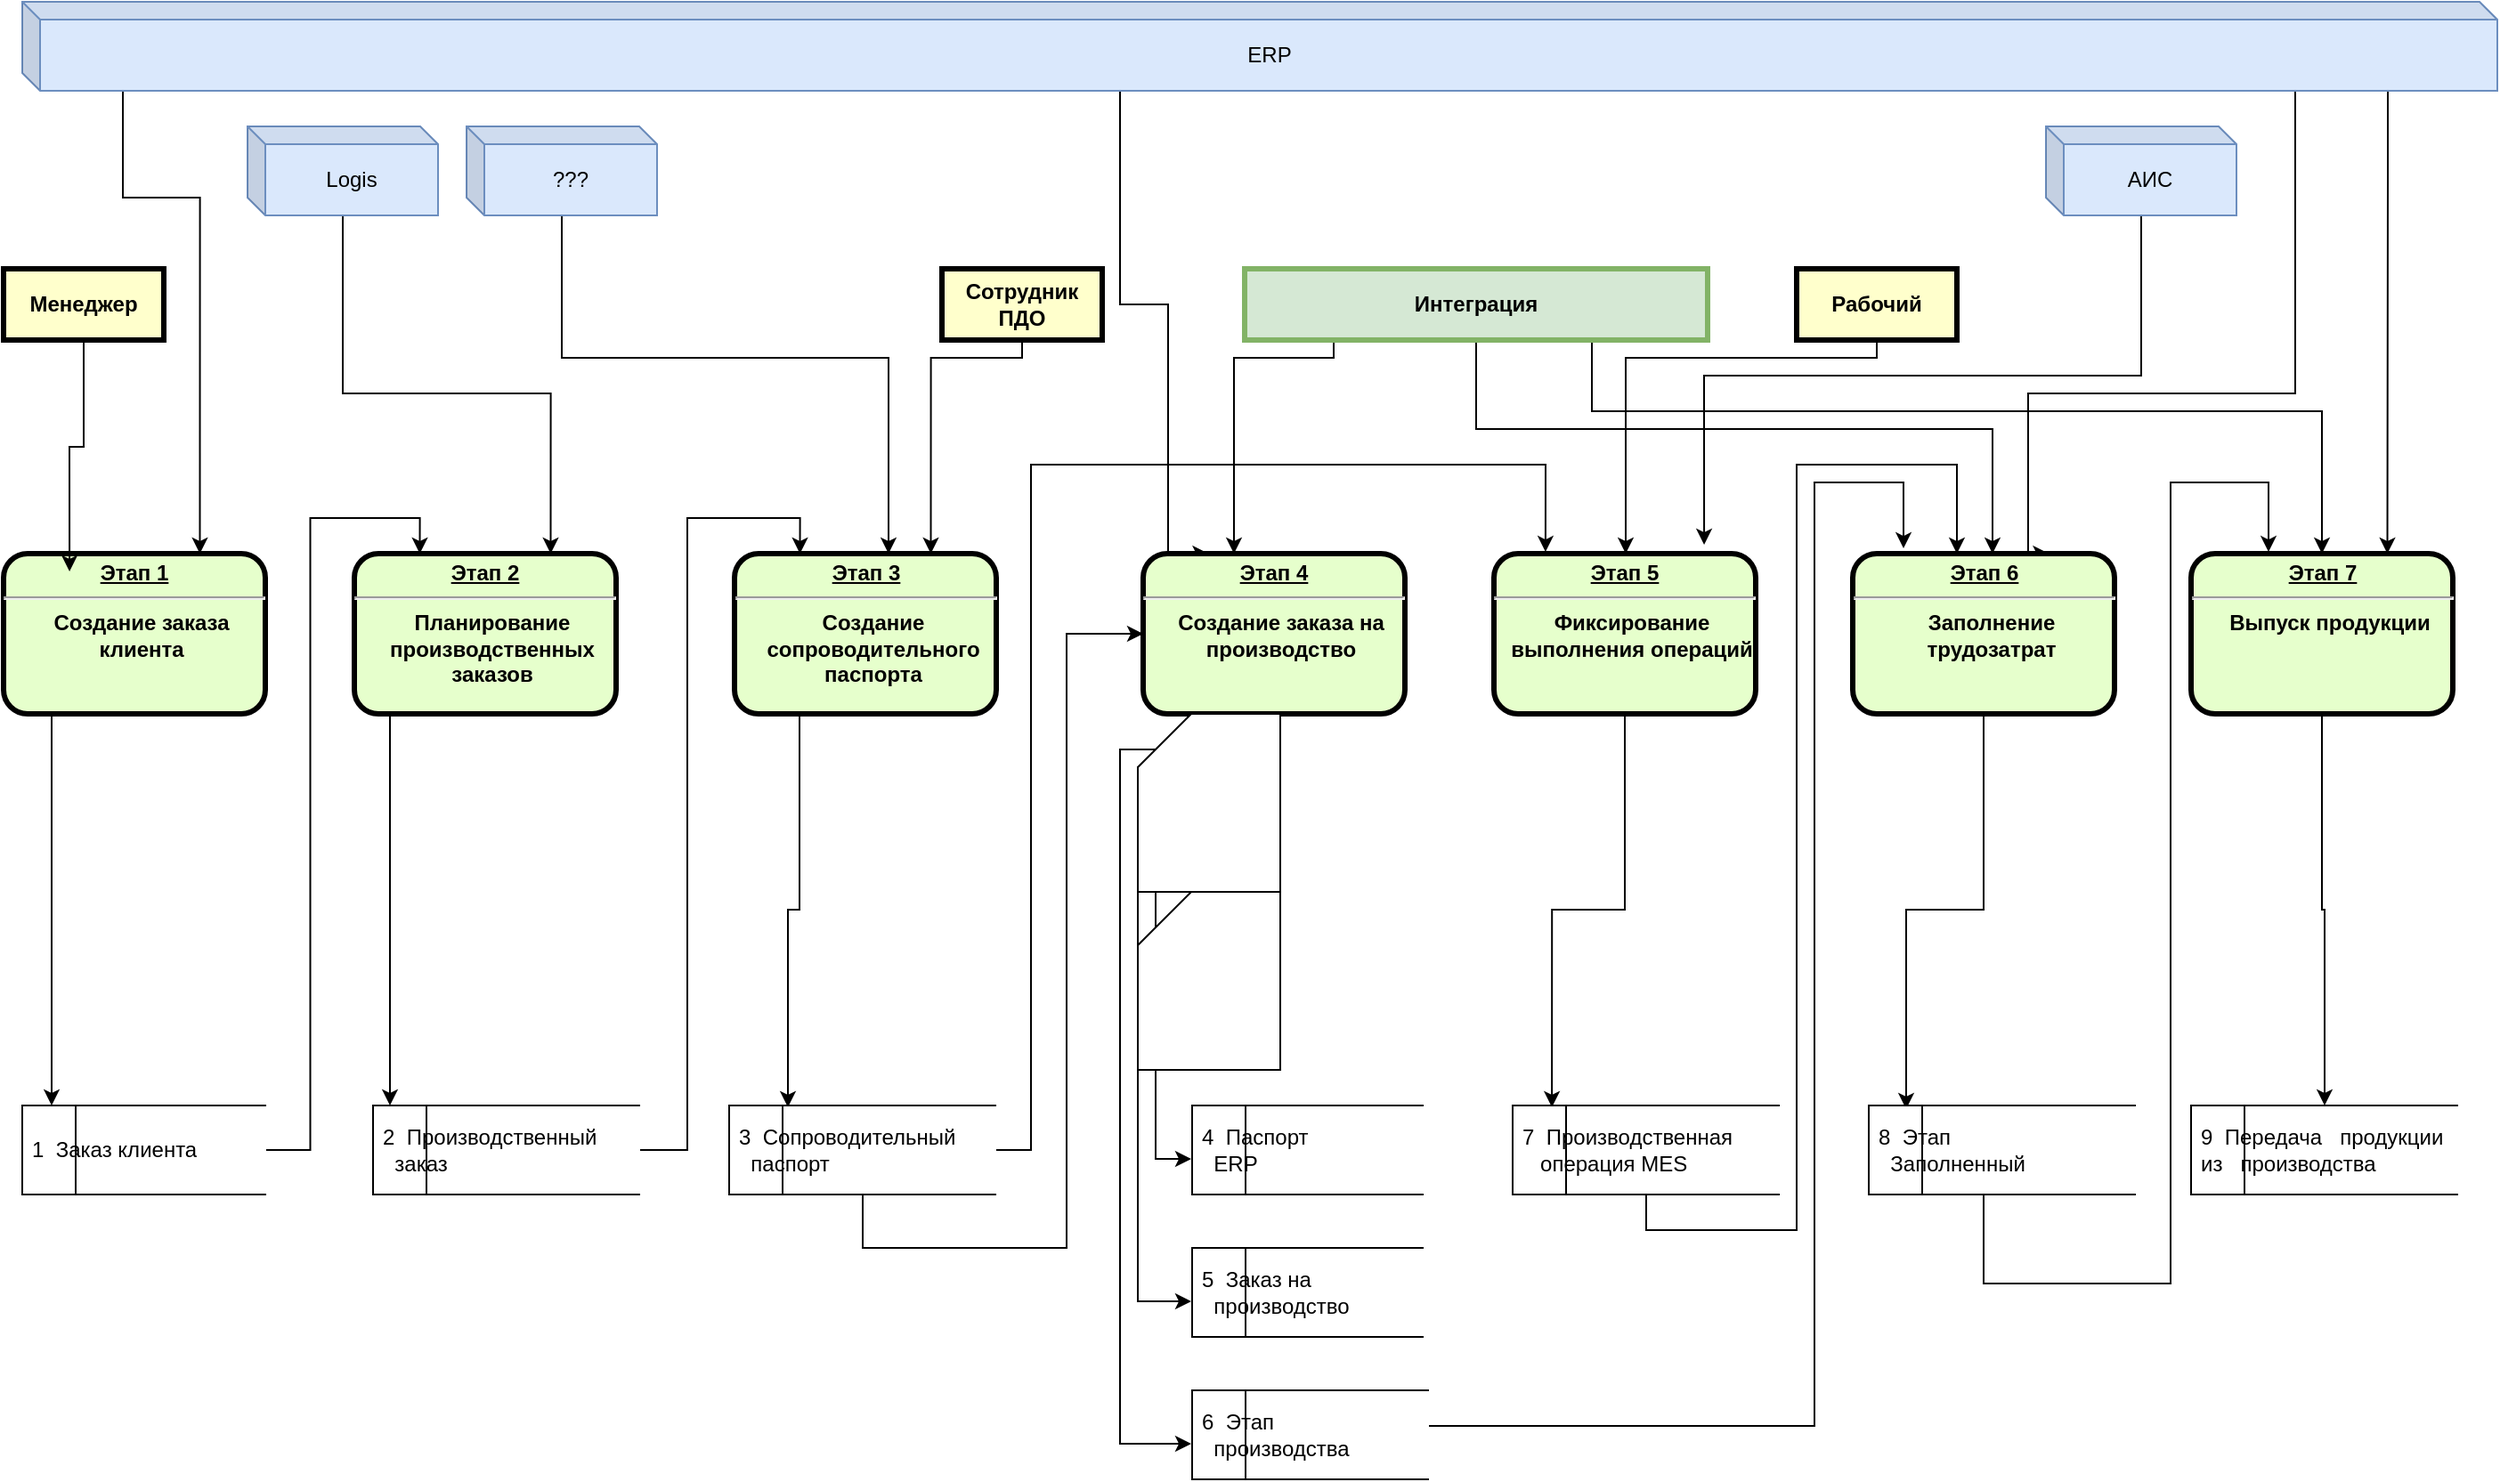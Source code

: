 <mxfile version="20.2.3" type="github">
  <diagram name="Page-1" id="c7558073-3199-34d8-9f00-42111426c3f3">
    <mxGraphModel dx="2248" dy="905" grid="1" gridSize="10" guides="1" tooltips="1" connect="1" arrows="1" fold="1" page="1" pageScale="1" pageWidth="826" pageHeight="1169" background="none" math="0" shadow="0">
      <root>
        <mxCell id="0" />
        <mxCell id="1" parent="0" />
        <mxCell id="iLyNXibkhxgOzHxXVg3C-138" value="" style="edgeStyle=orthogonalEdgeStyle;rounded=0;orthogonalLoop=1;jettySize=auto;html=1;" edge="1" parent="1" source="8" target="iLyNXibkhxgOzHxXVg3C-129">
          <mxGeometry relative="1" as="geometry">
            <Array as="points">
              <mxPoint x="-770" y="470" />
              <mxPoint x="-770" y="470" />
            </Array>
          </mxGeometry>
        </mxCell>
        <mxCell id="8" value="&lt;p style=&quot;margin: 0px; margin-top: 4px; text-align: center; text-decoration: underline;&quot;&gt;&lt;strong&gt;Этап 1&lt;/strong&gt;&lt;/p&gt;&lt;hr&gt;&lt;p style=&quot;margin: 0px; margin-left: 8px;&quot;&gt;Создание заказа клиента&lt;/p&gt;" style="verticalAlign=middle;align=center;overflow=fill;fontSize=12;fontFamily=Helvetica;html=1;rounded=1;fontStyle=1;strokeWidth=3;fillColor=#E6FFCC;whiteSpace=wrap;" parent="1" vertex="1">
          <mxGeometry x="-797" y="320" width="147" height="90" as="geometry" />
        </mxCell>
        <mxCell id="iLyNXibkhxgOzHxXVg3C-111" style="edgeStyle=orthogonalEdgeStyle;rounded=0;orthogonalLoop=1;jettySize=auto;html=1;exitX=0.5;exitY=1;exitDx=0;exitDy=0;entryX=0.252;entryY=0.111;entryDx=0;entryDy=0;entryPerimeter=0;" edge="1" parent="1" source="12" target="8">
          <mxGeometry relative="1" as="geometry" />
        </mxCell>
        <mxCell id="12" value="Менеджер" style="whiteSpace=wrap;align=center;verticalAlign=middle;fontStyle=1;strokeWidth=3;fillColor=#FFFFCC" parent="1" vertex="1">
          <mxGeometry x="-797" y="160" width="90" height="40" as="geometry" />
        </mxCell>
        <mxCell id="iLyNXibkhxgOzHxXVg3C-112" style="edgeStyle=orthogonalEdgeStyle;rounded=0;orthogonalLoop=1;jettySize=auto;html=1;entryX=0.75;entryY=0;entryDx=0;entryDy=0;" edge="1" parent="1" source="iLyNXibkhxgOzHxXVg3C-97" target="8">
          <mxGeometry relative="1" as="geometry">
            <Array as="points">
              <mxPoint x="-730" y="120" />
              <mxPoint x="-687" y="120" />
            </Array>
          </mxGeometry>
        </mxCell>
        <mxCell id="iLyNXibkhxgOzHxXVg3C-116" style="edgeStyle=orthogonalEdgeStyle;rounded=0;orthogonalLoop=1;jettySize=auto;html=1;entryX=0.25;entryY=0;entryDx=0;entryDy=0;" edge="1" parent="1" source="iLyNXibkhxgOzHxXVg3C-97" target="iLyNXibkhxgOzHxXVg3C-107">
          <mxGeometry relative="1" as="geometry">
            <Array as="points">
              <mxPoint x="-170" y="180" />
              <mxPoint x="-143" y="180" />
            </Array>
          </mxGeometry>
        </mxCell>
        <mxCell id="iLyNXibkhxgOzHxXVg3C-126" style="edgeStyle=orthogonalEdgeStyle;rounded=0;orthogonalLoop=1;jettySize=auto;html=1;entryX=0.75;entryY=0;entryDx=0;entryDy=0;" edge="1" parent="1" source="iLyNXibkhxgOzHxXVg3C-97" target="iLyNXibkhxgOzHxXVg3C-110">
          <mxGeometry relative="1" as="geometry">
            <Array as="points">
              <mxPoint x="542" y="110" />
              <mxPoint x="542" y="110" />
            </Array>
          </mxGeometry>
        </mxCell>
        <mxCell id="iLyNXibkhxgOzHxXVg3C-128" style="edgeStyle=orthogonalEdgeStyle;rounded=0;orthogonalLoop=1;jettySize=auto;html=1;entryX=0.75;entryY=0;entryDx=0;entryDy=0;" edge="1" parent="1" source="iLyNXibkhxgOzHxXVg3C-97" target="iLyNXibkhxgOzHxXVg3C-109">
          <mxGeometry relative="1" as="geometry">
            <Array as="points">
              <mxPoint x="490" y="230" />
              <mxPoint x="340" y="230" />
            </Array>
          </mxGeometry>
        </mxCell>
        <mxCell id="iLyNXibkhxgOzHxXVg3C-97" value="ERP" style="shape=cube;whiteSpace=wrap;html=1;boundedLbl=1;backgroundOutline=1;darkOpacity=0.05;darkOpacity2=0.1;size=10;fillColor=#dae8fc;strokeColor=#6c8ebf;" vertex="1" parent="1">
          <mxGeometry x="-786.5" y="10" width="1390" height="50" as="geometry" />
        </mxCell>
        <mxCell id="iLyNXibkhxgOzHxXVg3C-127" style="edgeStyle=orthogonalEdgeStyle;rounded=0;orthogonalLoop=1;jettySize=auto;html=1;entryX=0.75;entryY=0;entryDx=0;entryDy=0;" edge="1" parent="1" source="iLyNXibkhxgOzHxXVg3C-98" target="iLyNXibkhxgOzHxXVg3C-105">
          <mxGeometry relative="1" as="geometry">
            <Array as="points">
              <mxPoint x="-606" y="230" />
              <mxPoint x="-490" y="230" />
            </Array>
          </mxGeometry>
        </mxCell>
        <mxCell id="iLyNXibkhxgOzHxXVg3C-98" value="Logis" style="shape=cube;whiteSpace=wrap;html=1;boundedLbl=1;backgroundOutline=1;darkOpacity=0.05;darkOpacity2=0.1;size=10;fillColor=#dae8fc;strokeColor=#6c8ebf;" vertex="1" parent="1">
          <mxGeometry x="-660" y="80" width="107" height="50" as="geometry" />
        </mxCell>
        <mxCell id="iLyNXibkhxgOzHxXVg3C-114" style="edgeStyle=orthogonalEdgeStyle;rounded=0;orthogonalLoop=1;jettySize=auto;html=1;" edge="1" parent="1" source="iLyNXibkhxgOzHxXVg3C-99" target="iLyNXibkhxgOzHxXVg3C-106">
          <mxGeometry relative="1" as="geometry">
            <Array as="points">
              <mxPoint x="-483" y="210" />
              <mxPoint x="-300" y="210" />
            </Array>
          </mxGeometry>
        </mxCell>
        <mxCell id="iLyNXibkhxgOzHxXVg3C-99" value="???" style="shape=cube;whiteSpace=wrap;html=1;boundedLbl=1;backgroundOutline=1;darkOpacity=0.05;darkOpacity2=0.1;size=10;fillColor=#dae8fc;strokeColor=#6c8ebf;" vertex="1" parent="1">
          <mxGeometry x="-537" y="80" width="107" height="50" as="geometry" />
        </mxCell>
        <mxCell id="iLyNXibkhxgOzHxXVg3C-123" style="edgeStyle=orthogonalEdgeStyle;rounded=0;orthogonalLoop=1;jettySize=auto;html=1;entryX=0.803;entryY=-0.056;entryDx=0;entryDy=0;entryPerimeter=0;" edge="1" parent="1" source="iLyNXibkhxgOzHxXVg3C-100" target="iLyNXibkhxgOzHxXVg3C-108">
          <mxGeometry relative="1" as="geometry">
            <Array as="points">
              <mxPoint x="404" y="220" />
              <mxPoint x="158" y="220" />
            </Array>
          </mxGeometry>
        </mxCell>
        <mxCell id="iLyNXibkhxgOzHxXVg3C-100" value="АИС" style="shape=cube;whiteSpace=wrap;html=1;boundedLbl=1;backgroundOutline=1;darkOpacity=0.05;darkOpacity2=0.1;size=10;fillColor=#dae8fc;strokeColor=#6c8ebf;" vertex="1" parent="1">
          <mxGeometry x="350" y="80" width="107" height="50" as="geometry" />
        </mxCell>
        <mxCell id="iLyNXibkhxgOzHxXVg3C-115" style="edgeStyle=orthogonalEdgeStyle;rounded=0;orthogonalLoop=1;jettySize=auto;html=1;entryX=0.75;entryY=0;entryDx=0;entryDy=0;" edge="1" parent="1" source="iLyNXibkhxgOzHxXVg3C-102" target="iLyNXibkhxgOzHxXVg3C-106">
          <mxGeometry relative="1" as="geometry">
            <Array as="points">
              <mxPoint x="-225" y="210" />
              <mxPoint x="-276" y="210" />
            </Array>
          </mxGeometry>
        </mxCell>
        <mxCell id="iLyNXibkhxgOzHxXVg3C-102" value="Сотрудник ПДО" style="whiteSpace=wrap;align=center;verticalAlign=middle;fontStyle=1;strokeWidth=3;fillColor=#FFFFCC" vertex="1" parent="1">
          <mxGeometry x="-270" y="160" width="90" height="40" as="geometry" />
        </mxCell>
        <mxCell id="iLyNXibkhxgOzHxXVg3C-118" style="edgeStyle=orthogonalEdgeStyle;rounded=0;orthogonalLoop=1;jettySize=auto;html=1;" edge="1" parent="1" source="iLyNXibkhxgOzHxXVg3C-103" target="iLyNXibkhxgOzHxXVg3C-107">
          <mxGeometry relative="1" as="geometry">
            <Array as="points">
              <mxPoint x="-50" y="210" />
              <mxPoint x="-106" y="210" />
            </Array>
          </mxGeometry>
        </mxCell>
        <mxCell id="iLyNXibkhxgOzHxXVg3C-120" style="edgeStyle=orthogonalEdgeStyle;rounded=0;orthogonalLoop=1;jettySize=auto;html=1;" edge="1" parent="1" source="iLyNXibkhxgOzHxXVg3C-103" target="iLyNXibkhxgOzHxXVg3C-109">
          <mxGeometry relative="1" as="geometry">
            <Array as="points">
              <mxPoint x="30" y="250" />
              <mxPoint x="320" y="250" />
            </Array>
          </mxGeometry>
        </mxCell>
        <mxCell id="iLyNXibkhxgOzHxXVg3C-121" style="edgeStyle=orthogonalEdgeStyle;rounded=0;orthogonalLoop=1;jettySize=auto;html=1;exitX=0.75;exitY=1;exitDx=0;exitDy=0;entryX=0.5;entryY=0;entryDx=0;entryDy=0;" edge="1" parent="1" source="iLyNXibkhxgOzHxXVg3C-103" target="iLyNXibkhxgOzHxXVg3C-110">
          <mxGeometry relative="1" as="geometry">
            <mxPoint x="500" y="340" as="targetPoint" />
            <Array as="points">
              <mxPoint x="95" y="240" />
              <mxPoint x="505" y="240" />
            </Array>
          </mxGeometry>
        </mxCell>
        <mxCell id="iLyNXibkhxgOzHxXVg3C-103" value="Интеграция" style="whiteSpace=wrap;align=center;verticalAlign=middle;fontStyle=1;strokeWidth=3;fillColor=#d5e8d4;strokeColor=#82b366;" vertex="1" parent="1">
          <mxGeometry x="-100" y="160" width="260" height="40" as="geometry" />
        </mxCell>
        <mxCell id="iLyNXibkhxgOzHxXVg3C-119" style="edgeStyle=orthogonalEdgeStyle;rounded=0;orthogonalLoop=1;jettySize=auto;html=1;" edge="1" parent="1" source="iLyNXibkhxgOzHxXVg3C-104" target="iLyNXibkhxgOzHxXVg3C-108">
          <mxGeometry relative="1" as="geometry">
            <Array as="points">
              <mxPoint x="255" y="210" />
              <mxPoint x="114" y="210" />
            </Array>
          </mxGeometry>
        </mxCell>
        <mxCell id="iLyNXibkhxgOzHxXVg3C-104" value="Рабочий" style="whiteSpace=wrap;align=center;verticalAlign=middle;fontStyle=1;strokeWidth=3;fillColor=#FFFFCC" vertex="1" parent="1">
          <mxGeometry x="210" y="160" width="90" height="40" as="geometry" />
        </mxCell>
        <mxCell id="iLyNXibkhxgOzHxXVg3C-139" value="" style="edgeStyle=orthogonalEdgeStyle;rounded=0;orthogonalLoop=1;jettySize=auto;html=1;" edge="1" parent="1" source="iLyNXibkhxgOzHxXVg3C-105" target="iLyNXibkhxgOzHxXVg3C-130">
          <mxGeometry relative="1" as="geometry">
            <Array as="points">
              <mxPoint x="-580" y="470" />
              <mxPoint x="-580" y="470" />
            </Array>
          </mxGeometry>
        </mxCell>
        <mxCell id="iLyNXibkhxgOzHxXVg3C-105" value="&lt;p style=&quot;margin: 0px; margin-top: 4px; text-align: center; text-decoration: underline;&quot;&gt;&lt;strong&gt;Этап 2&lt;/strong&gt;&lt;/p&gt;&lt;hr&gt;&lt;p style=&quot;margin: 0px; margin-left: 8px;&quot;&gt;Планирование производственных заказов&lt;/p&gt;" style="verticalAlign=middle;align=center;overflow=fill;fontSize=12;fontFamily=Helvetica;html=1;rounded=1;fontStyle=1;strokeWidth=3;fillColor=#E6FFCC;whiteSpace=wrap;" vertex="1" parent="1">
          <mxGeometry x="-600" y="320" width="147" height="90" as="geometry" />
        </mxCell>
        <mxCell id="iLyNXibkhxgOzHxXVg3C-142" style="edgeStyle=orthogonalEdgeStyle;rounded=0;orthogonalLoop=1;jettySize=auto;html=1;entryX=0.22;entryY=0.02;entryDx=0;entryDy=0;entryPerimeter=0;" edge="1" parent="1" source="iLyNXibkhxgOzHxXVg3C-106" target="iLyNXibkhxgOzHxXVg3C-131">
          <mxGeometry relative="1" as="geometry">
            <Array as="points">
              <mxPoint x="-350" y="520" />
              <mxPoint x="-356" y="520" />
            </Array>
          </mxGeometry>
        </mxCell>
        <mxCell id="iLyNXibkhxgOzHxXVg3C-106" value="&lt;p style=&quot;margin: 0px; margin-top: 4px; text-align: center; text-decoration: underline;&quot;&gt;&lt;strong&gt;Этап 3&lt;/strong&gt;&lt;/p&gt;&lt;hr&gt;&lt;p style=&quot;margin: 0px; margin-left: 8px;&quot;&gt;Создание сопроводительного паспорта&lt;/p&gt;" style="verticalAlign=middle;align=center;overflow=fill;fontSize=12;fontFamily=Helvetica;html=1;rounded=1;fontStyle=1;strokeWidth=3;fillColor=#E6FFCC;whiteSpace=wrap;" vertex="1" parent="1">
          <mxGeometry x="-386.5" y="320" width="147" height="90" as="geometry" />
        </mxCell>
        <mxCell id="iLyNXibkhxgOzHxXVg3C-156" style="edgeStyle=orthogonalEdgeStyle;rounded=0;orthogonalLoop=1;jettySize=auto;html=1;exitX=0.354;exitY=1;exitDx=0;exitDy=0;exitPerimeter=0;" edge="1" parent="1" source="iLyNXibkhxgOzHxXVg3C-107">
          <mxGeometry relative="1" as="geometry">
            <mxPoint x="-130" y="660" as="targetPoint" />
            <Array as="points">
              <mxPoint x="-83" y="410" />
              <mxPoint x="-83" y="450" />
              <mxPoint x="-150" y="450" />
              <mxPoint x="-150" y="660" />
            </Array>
          </mxGeometry>
        </mxCell>
        <mxCell id="iLyNXibkhxgOzHxXVg3C-157" style="edgeStyle=orthogonalEdgeStyle;rounded=0;orthogonalLoop=1;jettySize=auto;html=1;" edge="1" parent="1" source="iLyNXibkhxgOzHxXVg3C-107">
          <mxGeometry relative="1" as="geometry">
            <mxPoint x="-130" y="740" as="targetPoint" />
            <Array as="points">
              <mxPoint x="-83" y="440" />
              <mxPoint x="-160" y="440" />
              <mxPoint x="-160" y="740" />
            </Array>
          </mxGeometry>
        </mxCell>
        <mxCell id="iLyNXibkhxgOzHxXVg3C-158" style="edgeStyle=orthogonalEdgeStyle;rounded=0;orthogonalLoop=1;jettySize=auto;html=1;" edge="1" parent="1" source="iLyNXibkhxgOzHxXVg3C-107">
          <mxGeometry relative="1" as="geometry">
            <mxPoint x="-130" y="820" as="targetPoint" />
            <Array as="points">
              <mxPoint x="-83" y="430" />
              <mxPoint x="-170" y="430" />
              <mxPoint x="-170" y="820" />
            </Array>
          </mxGeometry>
        </mxCell>
        <mxCell id="iLyNXibkhxgOzHxXVg3C-107" value="&lt;p style=&quot;margin: 0px; margin-top: 4px; text-align: center; text-decoration: underline;&quot;&gt;&lt;strong&gt;Этап 4&lt;/strong&gt;&lt;/p&gt;&lt;hr&gt;&lt;p style=&quot;margin: 0px; margin-left: 8px;&quot;&gt;Создание заказа на производство&lt;/p&gt;" style="verticalAlign=middle;align=center;overflow=fill;fontSize=12;fontFamily=Helvetica;html=1;rounded=1;fontStyle=1;strokeWidth=3;fillColor=#E6FFCC;whiteSpace=wrap;" vertex="1" parent="1">
          <mxGeometry x="-157" y="320" width="147" height="90" as="geometry" />
        </mxCell>
        <mxCell id="iLyNXibkhxgOzHxXVg3C-148" style="edgeStyle=orthogonalEdgeStyle;rounded=0;orthogonalLoop=1;jettySize=auto;html=1;entryX=0.147;entryY=0.02;entryDx=0;entryDy=0;entryPerimeter=0;" edge="1" parent="1" source="iLyNXibkhxgOzHxXVg3C-108" target="iLyNXibkhxgOzHxXVg3C-135">
          <mxGeometry relative="1" as="geometry" />
        </mxCell>
        <mxCell id="iLyNXibkhxgOzHxXVg3C-108" value="&lt;p style=&quot;margin: 0px; margin-top: 4px; text-align: center; text-decoration: underline;&quot;&gt;&lt;strong&gt;Этап 5&lt;/strong&gt;&lt;/p&gt;&lt;hr&gt;&lt;p style=&quot;margin: 0px; margin-left: 8px;&quot;&gt;Фиксирование выполнения операций&lt;/p&gt;" style="verticalAlign=middle;align=center;overflow=fill;fontSize=12;fontFamily=Helvetica;html=1;rounded=1;fontStyle=1;strokeWidth=3;fillColor=#E6FFCC;whiteSpace=wrap;" vertex="1" parent="1">
          <mxGeometry x="40" y="320" width="147" height="90" as="geometry" />
        </mxCell>
        <mxCell id="iLyNXibkhxgOzHxXVg3C-151" style="edgeStyle=orthogonalEdgeStyle;rounded=0;orthogonalLoop=1;jettySize=auto;html=1;entryX=0.14;entryY=0.04;entryDx=0;entryDy=0;entryPerimeter=0;" edge="1" parent="1" source="iLyNXibkhxgOzHxXVg3C-109" target="iLyNXibkhxgOzHxXVg3C-136">
          <mxGeometry relative="1" as="geometry" />
        </mxCell>
        <mxCell id="iLyNXibkhxgOzHxXVg3C-109" value="&lt;p style=&quot;margin: 0px; margin-top: 4px; text-align: center; text-decoration: underline;&quot;&gt;&lt;strong&gt;Этап 6&lt;/strong&gt;&lt;/p&gt;&lt;hr&gt;&lt;p style=&quot;margin: 0px; margin-left: 8px;&quot;&gt;Заполнение трудозатрат&lt;/p&gt;" style="verticalAlign=middle;align=center;overflow=fill;fontSize=12;fontFamily=Helvetica;html=1;rounded=1;fontStyle=1;strokeWidth=3;fillColor=#E6FFCC;whiteSpace=wrap;" vertex="1" parent="1">
          <mxGeometry x="241.5" y="320" width="147" height="90" as="geometry" />
        </mxCell>
        <mxCell id="iLyNXibkhxgOzHxXVg3C-155" style="edgeStyle=orthogonalEdgeStyle;rounded=0;orthogonalLoop=1;jettySize=auto;html=1;" edge="1" parent="1" source="iLyNXibkhxgOzHxXVg3C-110" target="iLyNXibkhxgOzHxXVg3C-137">
          <mxGeometry relative="1" as="geometry" />
        </mxCell>
        <mxCell id="iLyNXibkhxgOzHxXVg3C-110" value="&lt;p style=&quot;margin: 0px; margin-top: 4px; text-align: center; text-decoration: underline;&quot;&gt;&lt;strong&gt;Этап 7&lt;/strong&gt;&lt;/p&gt;&lt;hr&gt;&lt;p style=&quot;margin: 0px; margin-left: 8px;&quot;&gt;Выпуск продукции&lt;/p&gt;" style="verticalAlign=middle;align=center;overflow=fill;fontSize=12;fontFamily=Helvetica;html=1;rounded=1;fontStyle=1;strokeWidth=3;fillColor=#E6FFCC;whiteSpace=wrap;" vertex="1" parent="1">
          <mxGeometry x="431.5" y="320" width="147" height="90" as="geometry" />
        </mxCell>
        <mxCell id="iLyNXibkhxgOzHxXVg3C-140" style="edgeStyle=orthogonalEdgeStyle;rounded=0;orthogonalLoop=1;jettySize=auto;html=1;entryX=0.25;entryY=0;entryDx=0;entryDy=0;" edge="1" parent="1" source="iLyNXibkhxgOzHxXVg3C-129" target="iLyNXibkhxgOzHxXVg3C-105">
          <mxGeometry relative="1" as="geometry" />
        </mxCell>
        <mxCell id="iLyNXibkhxgOzHxXVg3C-129" value="1&lt;span style=&quot;white-space: pre;&quot;&gt;	&lt;/span&gt;&amp;nbsp;Заказ клиента" style="html=1;dashed=0;whitespace=wrap;shape=mxgraph.dfd.dataStoreID;align=left;spacingLeft=3;points=[[0,0],[0.5,0],[1,0],[0,0.5],[1,0.5],[0,1],[0.5,1],[1,1]];" vertex="1" parent="1">
          <mxGeometry x="-786.5" y="630" width="137" height="50" as="geometry" />
        </mxCell>
        <mxCell id="iLyNXibkhxgOzHxXVg3C-141" style="edgeStyle=orthogonalEdgeStyle;rounded=0;orthogonalLoop=1;jettySize=auto;html=1;entryX=0.25;entryY=0;entryDx=0;entryDy=0;" edge="1" parent="1" source="iLyNXibkhxgOzHxXVg3C-130" target="iLyNXibkhxgOzHxXVg3C-106">
          <mxGeometry relative="1" as="geometry" />
        </mxCell>
        <mxCell id="iLyNXibkhxgOzHxXVg3C-130" value="2&lt;span style=&quot;white-space: pre;&quot;&gt;	&lt;/span&gt;&amp;nbsp;Производственный &lt;span style=&quot;white-space: pre;&quot;&gt;	&lt;/span&gt;&amp;nbsp;заказ" style="html=1;dashed=0;whitespace=wrap;shape=mxgraph.dfd.dataStoreID;align=left;spacingLeft=3;points=[[0,0],[0.5,0],[1,0],[0,0.5],[1,0.5],[0,1],[0.5,1],[1,1]];whiteSpace=wrap;" vertex="1" parent="1">
          <mxGeometry x="-589.5" y="630" width="150" height="50" as="geometry" />
        </mxCell>
        <mxCell id="iLyNXibkhxgOzHxXVg3C-143" style="edgeStyle=orthogonalEdgeStyle;rounded=0;orthogonalLoop=1;jettySize=auto;html=1;entryX=0.197;entryY=-0.011;entryDx=0;entryDy=0;entryPerimeter=0;" edge="1" parent="1" source="iLyNXibkhxgOzHxXVg3C-131" target="iLyNXibkhxgOzHxXVg3C-108">
          <mxGeometry relative="1" as="geometry">
            <mxPoint x="70" y="290" as="targetPoint" />
            <Array as="points">
              <mxPoint x="-220" y="655" />
              <mxPoint x="-220" y="270" />
              <mxPoint x="69" y="270" />
            </Array>
          </mxGeometry>
        </mxCell>
        <mxCell id="iLyNXibkhxgOzHxXVg3C-144" style="edgeStyle=orthogonalEdgeStyle;rounded=0;orthogonalLoop=1;jettySize=auto;html=1;entryX=0;entryY=0.5;entryDx=0;entryDy=0;" edge="1" parent="1" source="iLyNXibkhxgOzHxXVg3C-131" target="iLyNXibkhxgOzHxXVg3C-107">
          <mxGeometry relative="1" as="geometry">
            <Array as="points">
              <mxPoint x="-314" y="710" />
              <mxPoint x="-200" y="710" />
              <mxPoint x="-200" y="365" />
            </Array>
          </mxGeometry>
        </mxCell>
        <mxCell id="iLyNXibkhxgOzHxXVg3C-131" value="3&lt;span style=&quot;white-space: pre;&quot;&gt;	&lt;/span&gt;&amp;nbsp;Сопроводительный &lt;span style=&quot;white-space: pre;&quot;&gt;	&lt;/span&gt;&amp;nbsp;паспорт" style="html=1;dashed=0;whitespace=wrap;shape=mxgraph.dfd.dataStoreID;align=left;spacingLeft=3;points=[[0,0],[0.5,0],[1,0],[0,0.5],[1,0.5],[0,1],[0.5,1],[1,1]];whiteSpace=wrap;" vertex="1" parent="1">
          <mxGeometry x="-389.5" y="630" width="150" height="50" as="geometry" />
        </mxCell>
        <mxCell id="iLyNXibkhxgOzHxXVg3C-132" value="4&lt;span style=&quot;white-space: pre;&quot;&gt;	&lt;/span&gt;&amp;nbsp;Паспорт&amp;nbsp;&lt;span style=&quot;white-space: pre;&quot;&gt;	&lt;/span&gt;&amp;nbsp;&lt;br&gt;&lt;span style=&quot;white-space: pre;&quot;&gt;	&lt;/span&gt;&amp;nbsp;ERP" style="html=1;dashed=0;whitespace=wrap;shape=mxgraph.dfd.dataStoreID;align=left;spacingLeft=3;points=[[0,0],[0.5,0],[1,0],[0,0.5],[1,0.5],[0,1],[0.5,1],[1,1]];whiteSpace=wrap;" vertex="1" parent="1">
          <mxGeometry x="-129.5" y="630" width="130" height="50" as="geometry" />
        </mxCell>
        <mxCell id="iLyNXibkhxgOzHxXVg3C-133" value="5&lt;span style=&quot;white-space: pre;&quot;&gt;	&lt;/span&gt;&amp;nbsp;Заказ на &lt;span style=&quot;white-space: pre;&quot;&gt;	&lt;/span&gt;&amp;nbsp;производство" style="html=1;dashed=0;whitespace=wrap;shape=mxgraph.dfd.dataStoreID;align=left;spacingLeft=3;points=[[0,0],[0.5,0],[1,0],[0,0.5],[1,0.5],[0,1],[0.5,1],[1,1]];whiteSpace=wrap;" vertex="1" parent="1">
          <mxGeometry x="-129.5" y="710" width="130" height="50" as="geometry" />
        </mxCell>
        <mxCell id="iLyNXibkhxgOzHxXVg3C-150" style="edgeStyle=orthogonalEdgeStyle;rounded=0;orthogonalLoop=1;jettySize=auto;html=1;entryX=0.194;entryY=-0.033;entryDx=0;entryDy=0;entryPerimeter=0;" edge="1" parent="1" source="iLyNXibkhxgOzHxXVg3C-134" target="iLyNXibkhxgOzHxXVg3C-109">
          <mxGeometry relative="1" as="geometry">
            <mxPoint x="270" y="290" as="targetPoint" />
            <Array as="points">
              <mxPoint x="-75" y="810" />
              <mxPoint x="220" y="810" />
              <mxPoint x="220" y="280" />
              <mxPoint x="270" y="280" />
            </Array>
          </mxGeometry>
        </mxCell>
        <mxCell id="iLyNXibkhxgOzHxXVg3C-134" value="6&lt;span style=&quot;white-space: pre;&quot;&gt;	&lt;/span&gt;&amp;nbsp;Этап&lt;br&gt;&lt;span style=&quot;white-space: pre;&quot;&gt;	&lt;/span&gt;&amp;nbsp;производства" style="html=1;dashed=0;whitespace=wrap;shape=mxgraph.dfd.dataStoreID;align=left;spacingLeft=3;points=[[0,0],[0.5,0],[1,0],[0,0.5],[1,0.5],[0,1],[0.5,1],[1,1]];whiteSpace=wrap;" vertex="1" parent="1">
          <mxGeometry x="-129.5" y="790" width="133" height="50" as="geometry" />
        </mxCell>
        <mxCell id="iLyNXibkhxgOzHxXVg3C-149" style="edgeStyle=orthogonalEdgeStyle;rounded=0;orthogonalLoop=1;jettySize=auto;html=1;" edge="1" parent="1" source="iLyNXibkhxgOzHxXVg3C-135">
          <mxGeometry relative="1" as="geometry">
            <mxPoint x="300" y="320" as="targetPoint" />
            <Array as="points">
              <mxPoint x="126" y="700" />
              <mxPoint x="210" y="700" />
              <mxPoint x="210" y="270" />
              <mxPoint x="300" y="270" />
            </Array>
          </mxGeometry>
        </mxCell>
        <mxCell id="iLyNXibkhxgOzHxXVg3C-135" value="7&lt;span style=&quot;white-space: pre;&quot;&gt;	&lt;/span&gt;&amp;nbsp;Производственная&lt;br&gt;&amp;nbsp;&lt;span style=&quot;white-space: pre;&quot;&gt;	&lt;/span&gt;&amp;nbsp;операция MES" style="html=1;dashed=0;whitespace=wrap;shape=mxgraph.dfd.dataStoreID;align=left;spacingLeft=3;points=[[0,0],[0.5,0],[1,0],[0,0.5],[1,0.5],[0,1],[0.5,1],[1,1]];whiteSpace=wrap;" vertex="1" parent="1">
          <mxGeometry x="50.5" y="630" width="150" height="50" as="geometry" />
        </mxCell>
        <mxCell id="iLyNXibkhxgOzHxXVg3C-154" style="edgeStyle=orthogonalEdgeStyle;rounded=0;orthogonalLoop=1;jettySize=auto;html=1;entryX=0.296;entryY=-0.011;entryDx=0;entryDy=0;entryPerimeter=0;" edge="1" parent="1" source="iLyNXibkhxgOzHxXVg3C-136" target="iLyNXibkhxgOzHxXVg3C-110">
          <mxGeometry relative="1" as="geometry">
            <mxPoint x="350" y="680" as="targetPoint" />
            <Array as="points">
              <mxPoint x="315" y="730" />
              <mxPoint x="420" y="730" />
              <mxPoint x="420" y="280" />
              <mxPoint x="475" y="280" />
            </Array>
          </mxGeometry>
        </mxCell>
        <mxCell id="iLyNXibkhxgOzHxXVg3C-136" value="8&lt;span style=&quot;white-space: pre;&quot;&gt;	&lt;/span&gt;&amp;nbsp;Этап&amp;nbsp;&lt;br&gt;&lt;span style=&quot;white-space: pre;&quot;&gt;	&lt;/span&gt;&amp;nbsp;Заполненный" style="html=1;dashed=0;whitespace=wrap;shape=mxgraph.dfd.dataStoreID;align=left;spacingLeft=3;points=[[0,0],[0.5,0],[1,0],[0,0.5],[1,0.5],[0,1],[0.5,1],[1,1]];whiteSpace=wrap;" vertex="1" parent="1">
          <mxGeometry x="250.5" y="630" width="150" height="50" as="geometry" />
        </mxCell>
        <mxCell id="iLyNXibkhxgOzHxXVg3C-137" value="9&lt;span style=&quot;white-space: pre;&quot;&gt;	&lt;/span&gt;&amp;nbsp;Передача &lt;span style=&quot;white-space: pre;&quot;&gt;	&lt;/span&gt;&amp;nbsp;продукции из &lt;span style=&quot;white-space: pre;&quot;&gt;	&lt;/span&gt;&amp;nbsp;производства" style="html=1;dashed=0;whitespace=wrap;shape=mxgraph.dfd.dataStoreID;align=left;spacingLeft=3;points=[[0,0],[0.5,0],[1,0],[0,0.5],[1,0.5],[0,1],[0.5,1],[1,1]];whiteSpace=wrap;" vertex="1" parent="1">
          <mxGeometry x="431.5" y="630" width="150" height="50" as="geometry" />
        </mxCell>
        <mxCell id="iLyNXibkhxgOzHxXVg3C-159" value="" style="shape=card;whiteSpace=wrap;html=1;" vertex="1" parent="1">
          <mxGeometry x="-160" y="510" width="80" height="100" as="geometry" />
        </mxCell>
        <mxCell id="iLyNXibkhxgOzHxXVg3C-160" value="" style="shape=card;whiteSpace=wrap;html=1;" vertex="1" parent="1">
          <mxGeometry x="-160" y="410" width="80" height="100" as="geometry" />
        </mxCell>
      </root>
    </mxGraphModel>
  </diagram>
</mxfile>

